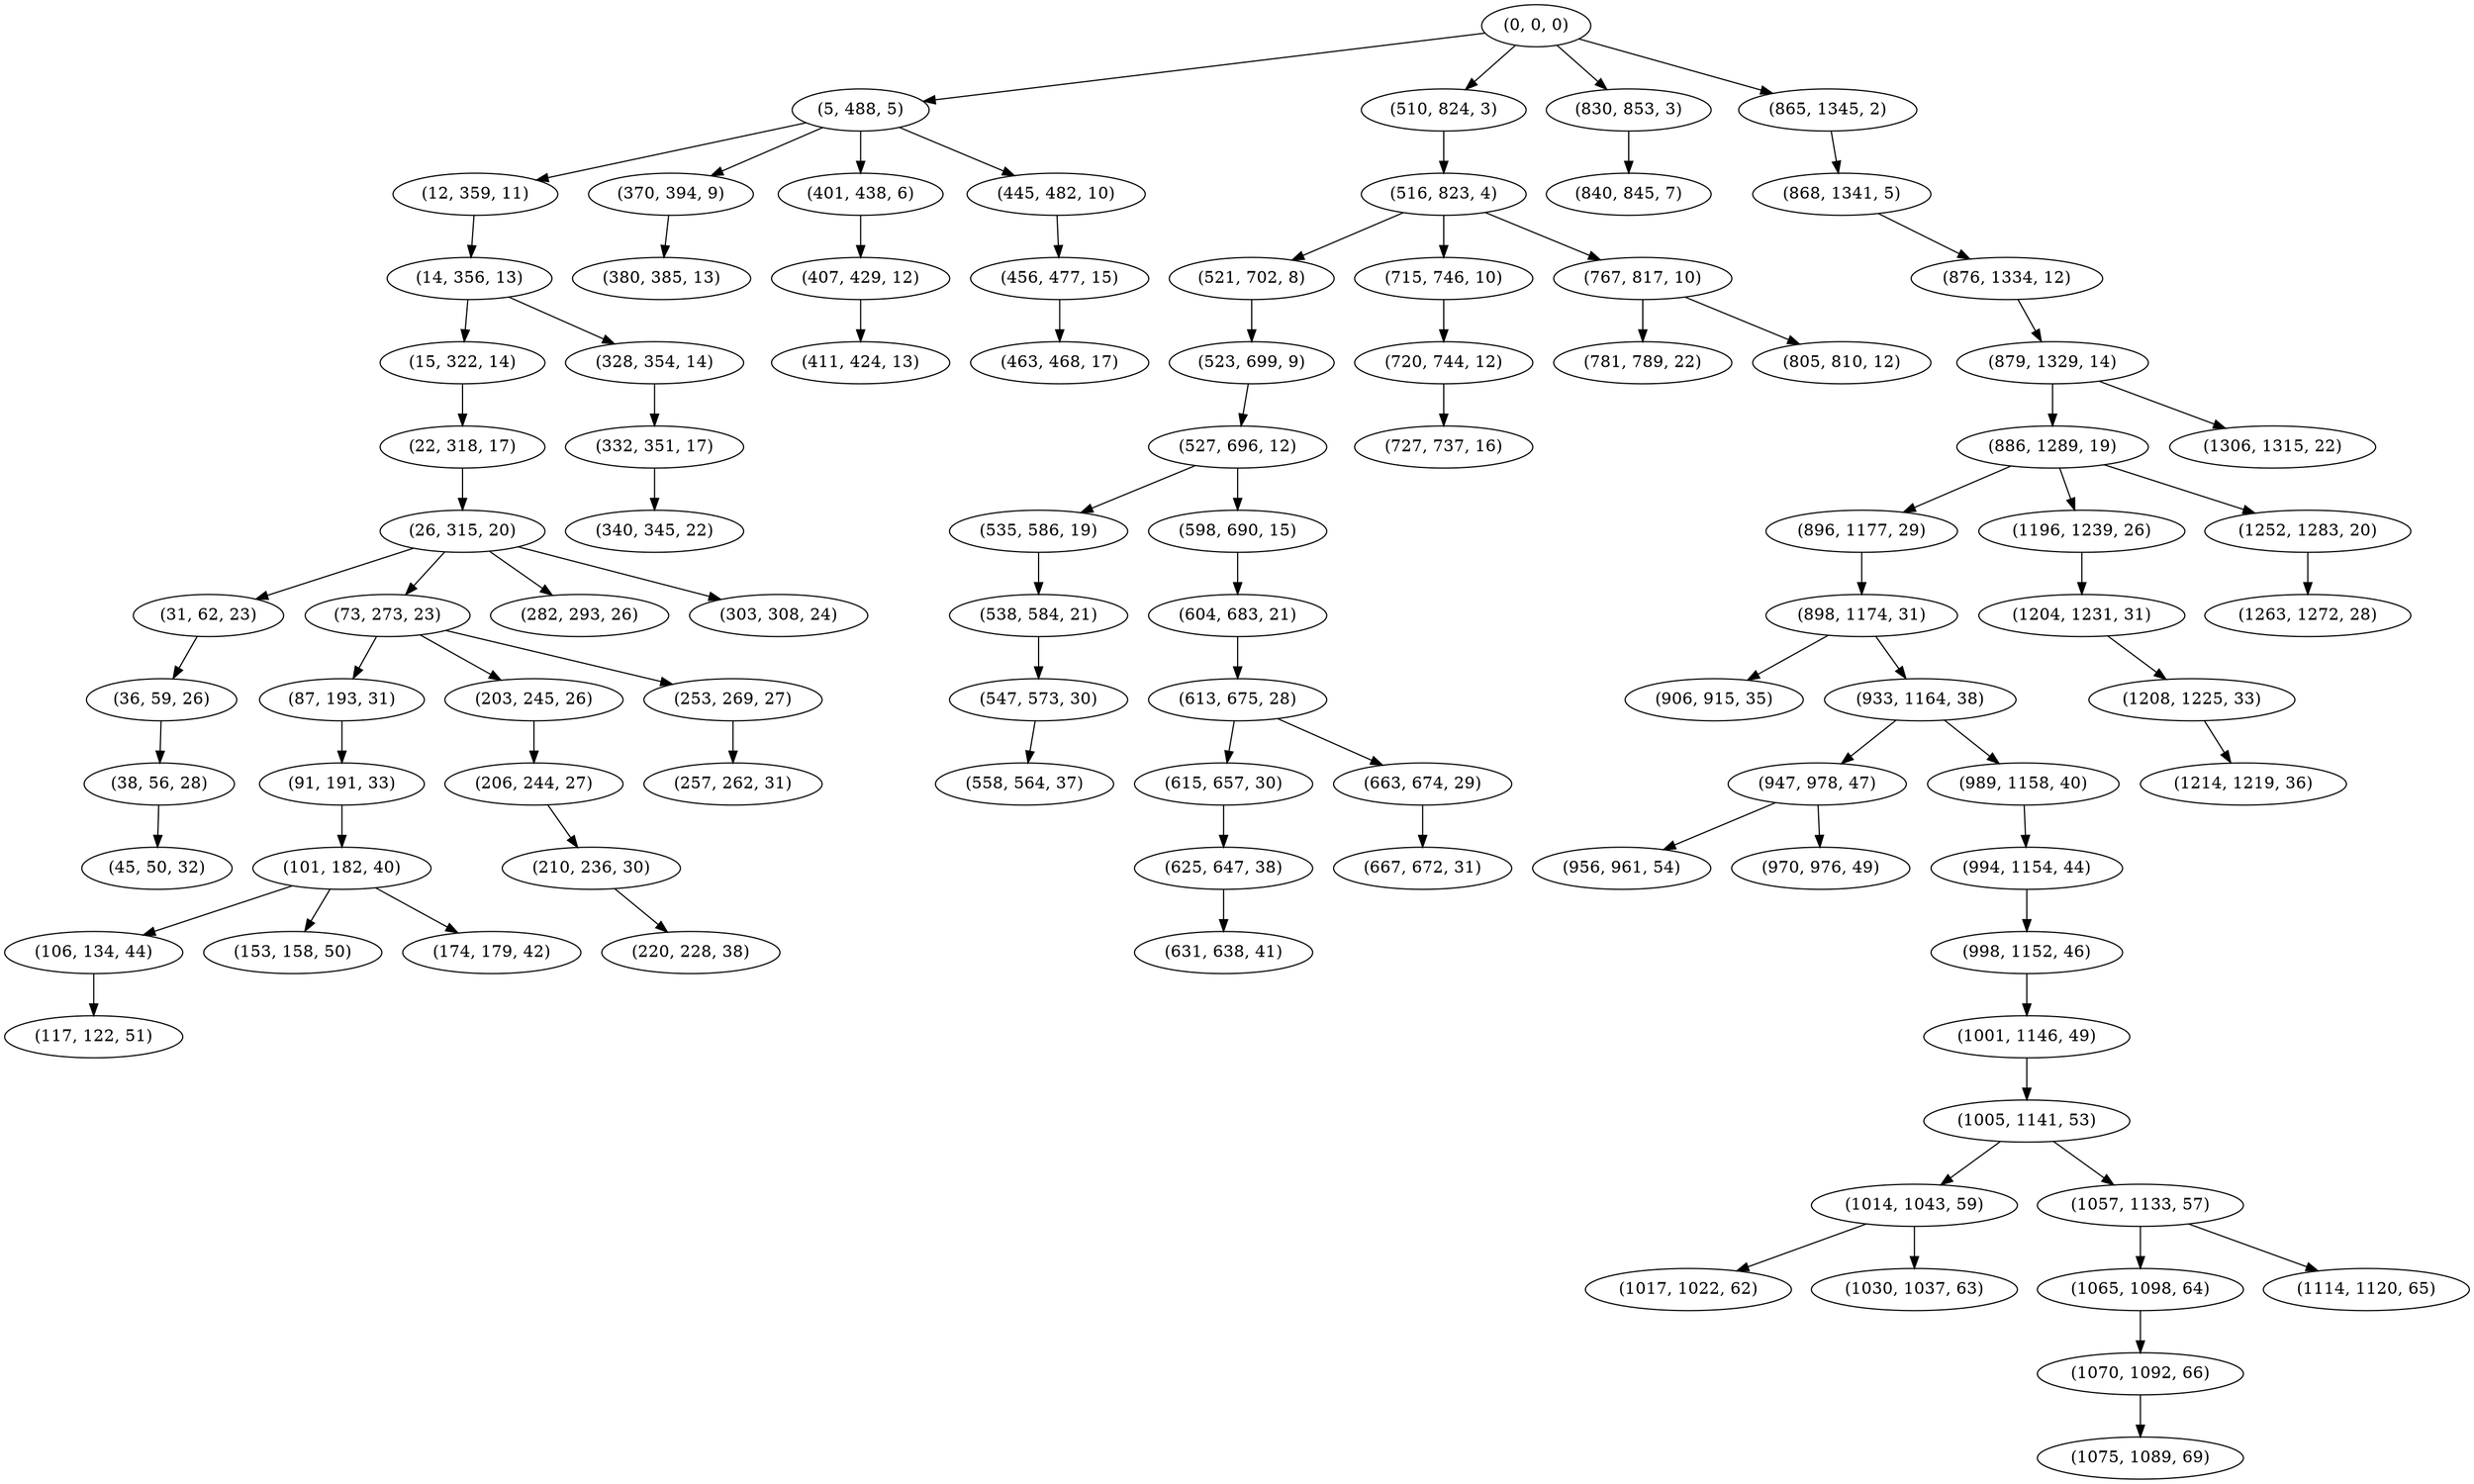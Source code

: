 digraph tree {
    "(0, 0, 0)";
    "(5, 488, 5)";
    "(12, 359, 11)";
    "(14, 356, 13)";
    "(15, 322, 14)";
    "(22, 318, 17)";
    "(26, 315, 20)";
    "(31, 62, 23)";
    "(36, 59, 26)";
    "(38, 56, 28)";
    "(45, 50, 32)";
    "(73, 273, 23)";
    "(87, 193, 31)";
    "(91, 191, 33)";
    "(101, 182, 40)";
    "(106, 134, 44)";
    "(117, 122, 51)";
    "(153, 158, 50)";
    "(174, 179, 42)";
    "(203, 245, 26)";
    "(206, 244, 27)";
    "(210, 236, 30)";
    "(220, 228, 38)";
    "(253, 269, 27)";
    "(257, 262, 31)";
    "(282, 293, 26)";
    "(303, 308, 24)";
    "(328, 354, 14)";
    "(332, 351, 17)";
    "(340, 345, 22)";
    "(370, 394, 9)";
    "(380, 385, 13)";
    "(401, 438, 6)";
    "(407, 429, 12)";
    "(411, 424, 13)";
    "(445, 482, 10)";
    "(456, 477, 15)";
    "(463, 468, 17)";
    "(510, 824, 3)";
    "(516, 823, 4)";
    "(521, 702, 8)";
    "(523, 699, 9)";
    "(527, 696, 12)";
    "(535, 586, 19)";
    "(538, 584, 21)";
    "(547, 573, 30)";
    "(558, 564, 37)";
    "(598, 690, 15)";
    "(604, 683, 21)";
    "(613, 675, 28)";
    "(615, 657, 30)";
    "(625, 647, 38)";
    "(631, 638, 41)";
    "(663, 674, 29)";
    "(667, 672, 31)";
    "(715, 746, 10)";
    "(720, 744, 12)";
    "(727, 737, 16)";
    "(767, 817, 10)";
    "(781, 789, 22)";
    "(805, 810, 12)";
    "(830, 853, 3)";
    "(840, 845, 7)";
    "(865, 1345, 2)";
    "(868, 1341, 5)";
    "(876, 1334, 12)";
    "(879, 1329, 14)";
    "(886, 1289, 19)";
    "(896, 1177, 29)";
    "(898, 1174, 31)";
    "(906, 915, 35)";
    "(933, 1164, 38)";
    "(947, 978, 47)";
    "(956, 961, 54)";
    "(970, 976, 49)";
    "(989, 1158, 40)";
    "(994, 1154, 44)";
    "(998, 1152, 46)";
    "(1001, 1146, 49)";
    "(1005, 1141, 53)";
    "(1014, 1043, 59)";
    "(1017, 1022, 62)";
    "(1030, 1037, 63)";
    "(1057, 1133, 57)";
    "(1065, 1098, 64)";
    "(1070, 1092, 66)";
    "(1075, 1089, 69)";
    "(1114, 1120, 65)";
    "(1196, 1239, 26)";
    "(1204, 1231, 31)";
    "(1208, 1225, 33)";
    "(1214, 1219, 36)";
    "(1252, 1283, 20)";
    "(1263, 1272, 28)";
    "(1306, 1315, 22)";
    "(0, 0, 0)" -> "(5, 488, 5)";
    "(0, 0, 0)" -> "(510, 824, 3)";
    "(0, 0, 0)" -> "(830, 853, 3)";
    "(0, 0, 0)" -> "(865, 1345, 2)";
    "(5, 488, 5)" -> "(12, 359, 11)";
    "(5, 488, 5)" -> "(370, 394, 9)";
    "(5, 488, 5)" -> "(401, 438, 6)";
    "(5, 488, 5)" -> "(445, 482, 10)";
    "(12, 359, 11)" -> "(14, 356, 13)";
    "(14, 356, 13)" -> "(15, 322, 14)";
    "(14, 356, 13)" -> "(328, 354, 14)";
    "(15, 322, 14)" -> "(22, 318, 17)";
    "(22, 318, 17)" -> "(26, 315, 20)";
    "(26, 315, 20)" -> "(31, 62, 23)";
    "(26, 315, 20)" -> "(73, 273, 23)";
    "(26, 315, 20)" -> "(282, 293, 26)";
    "(26, 315, 20)" -> "(303, 308, 24)";
    "(31, 62, 23)" -> "(36, 59, 26)";
    "(36, 59, 26)" -> "(38, 56, 28)";
    "(38, 56, 28)" -> "(45, 50, 32)";
    "(73, 273, 23)" -> "(87, 193, 31)";
    "(73, 273, 23)" -> "(203, 245, 26)";
    "(73, 273, 23)" -> "(253, 269, 27)";
    "(87, 193, 31)" -> "(91, 191, 33)";
    "(91, 191, 33)" -> "(101, 182, 40)";
    "(101, 182, 40)" -> "(106, 134, 44)";
    "(101, 182, 40)" -> "(153, 158, 50)";
    "(101, 182, 40)" -> "(174, 179, 42)";
    "(106, 134, 44)" -> "(117, 122, 51)";
    "(203, 245, 26)" -> "(206, 244, 27)";
    "(206, 244, 27)" -> "(210, 236, 30)";
    "(210, 236, 30)" -> "(220, 228, 38)";
    "(253, 269, 27)" -> "(257, 262, 31)";
    "(328, 354, 14)" -> "(332, 351, 17)";
    "(332, 351, 17)" -> "(340, 345, 22)";
    "(370, 394, 9)" -> "(380, 385, 13)";
    "(401, 438, 6)" -> "(407, 429, 12)";
    "(407, 429, 12)" -> "(411, 424, 13)";
    "(445, 482, 10)" -> "(456, 477, 15)";
    "(456, 477, 15)" -> "(463, 468, 17)";
    "(510, 824, 3)" -> "(516, 823, 4)";
    "(516, 823, 4)" -> "(521, 702, 8)";
    "(516, 823, 4)" -> "(715, 746, 10)";
    "(516, 823, 4)" -> "(767, 817, 10)";
    "(521, 702, 8)" -> "(523, 699, 9)";
    "(523, 699, 9)" -> "(527, 696, 12)";
    "(527, 696, 12)" -> "(535, 586, 19)";
    "(527, 696, 12)" -> "(598, 690, 15)";
    "(535, 586, 19)" -> "(538, 584, 21)";
    "(538, 584, 21)" -> "(547, 573, 30)";
    "(547, 573, 30)" -> "(558, 564, 37)";
    "(598, 690, 15)" -> "(604, 683, 21)";
    "(604, 683, 21)" -> "(613, 675, 28)";
    "(613, 675, 28)" -> "(615, 657, 30)";
    "(613, 675, 28)" -> "(663, 674, 29)";
    "(615, 657, 30)" -> "(625, 647, 38)";
    "(625, 647, 38)" -> "(631, 638, 41)";
    "(663, 674, 29)" -> "(667, 672, 31)";
    "(715, 746, 10)" -> "(720, 744, 12)";
    "(720, 744, 12)" -> "(727, 737, 16)";
    "(767, 817, 10)" -> "(781, 789, 22)";
    "(767, 817, 10)" -> "(805, 810, 12)";
    "(830, 853, 3)" -> "(840, 845, 7)";
    "(865, 1345, 2)" -> "(868, 1341, 5)";
    "(868, 1341, 5)" -> "(876, 1334, 12)";
    "(876, 1334, 12)" -> "(879, 1329, 14)";
    "(879, 1329, 14)" -> "(886, 1289, 19)";
    "(879, 1329, 14)" -> "(1306, 1315, 22)";
    "(886, 1289, 19)" -> "(896, 1177, 29)";
    "(886, 1289, 19)" -> "(1196, 1239, 26)";
    "(886, 1289, 19)" -> "(1252, 1283, 20)";
    "(896, 1177, 29)" -> "(898, 1174, 31)";
    "(898, 1174, 31)" -> "(906, 915, 35)";
    "(898, 1174, 31)" -> "(933, 1164, 38)";
    "(933, 1164, 38)" -> "(947, 978, 47)";
    "(933, 1164, 38)" -> "(989, 1158, 40)";
    "(947, 978, 47)" -> "(956, 961, 54)";
    "(947, 978, 47)" -> "(970, 976, 49)";
    "(989, 1158, 40)" -> "(994, 1154, 44)";
    "(994, 1154, 44)" -> "(998, 1152, 46)";
    "(998, 1152, 46)" -> "(1001, 1146, 49)";
    "(1001, 1146, 49)" -> "(1005, 1141, 53)";
    "(1005, 1141, 53)" -> "(1014, 1043, 59)";
    "(1005, 1141, 53)" -> "(1057, 1133, 57)";
    "(1014, 1043, 59)" -> "(1017, 1022, 62)";
    "(1014, 1043, 59)" -> "(1030, 1037, 63)";
    "(1057, 1133, 57)" -> "(1065, 1098, 64)";
    "(1057, 1133, 57)" -> "(1114, 1120, 65)";
    "(1065, 1098, 64)" -> "(1070, 1092, 66)";
    "(1070, 1092, 66)" -> "(1075, 1089, 69)";
    "(1196, 1239, 26)" -> "(1204, 1231, 31)";
    "(1204, 1231, 31)" -> "(1208, 1225, 33)";
    "(1208, 1225, 33)" -> "(1214, 1219, 36)";
    "(1252, 1283, 20)" -> "(1263, 1272, 28)";
}
